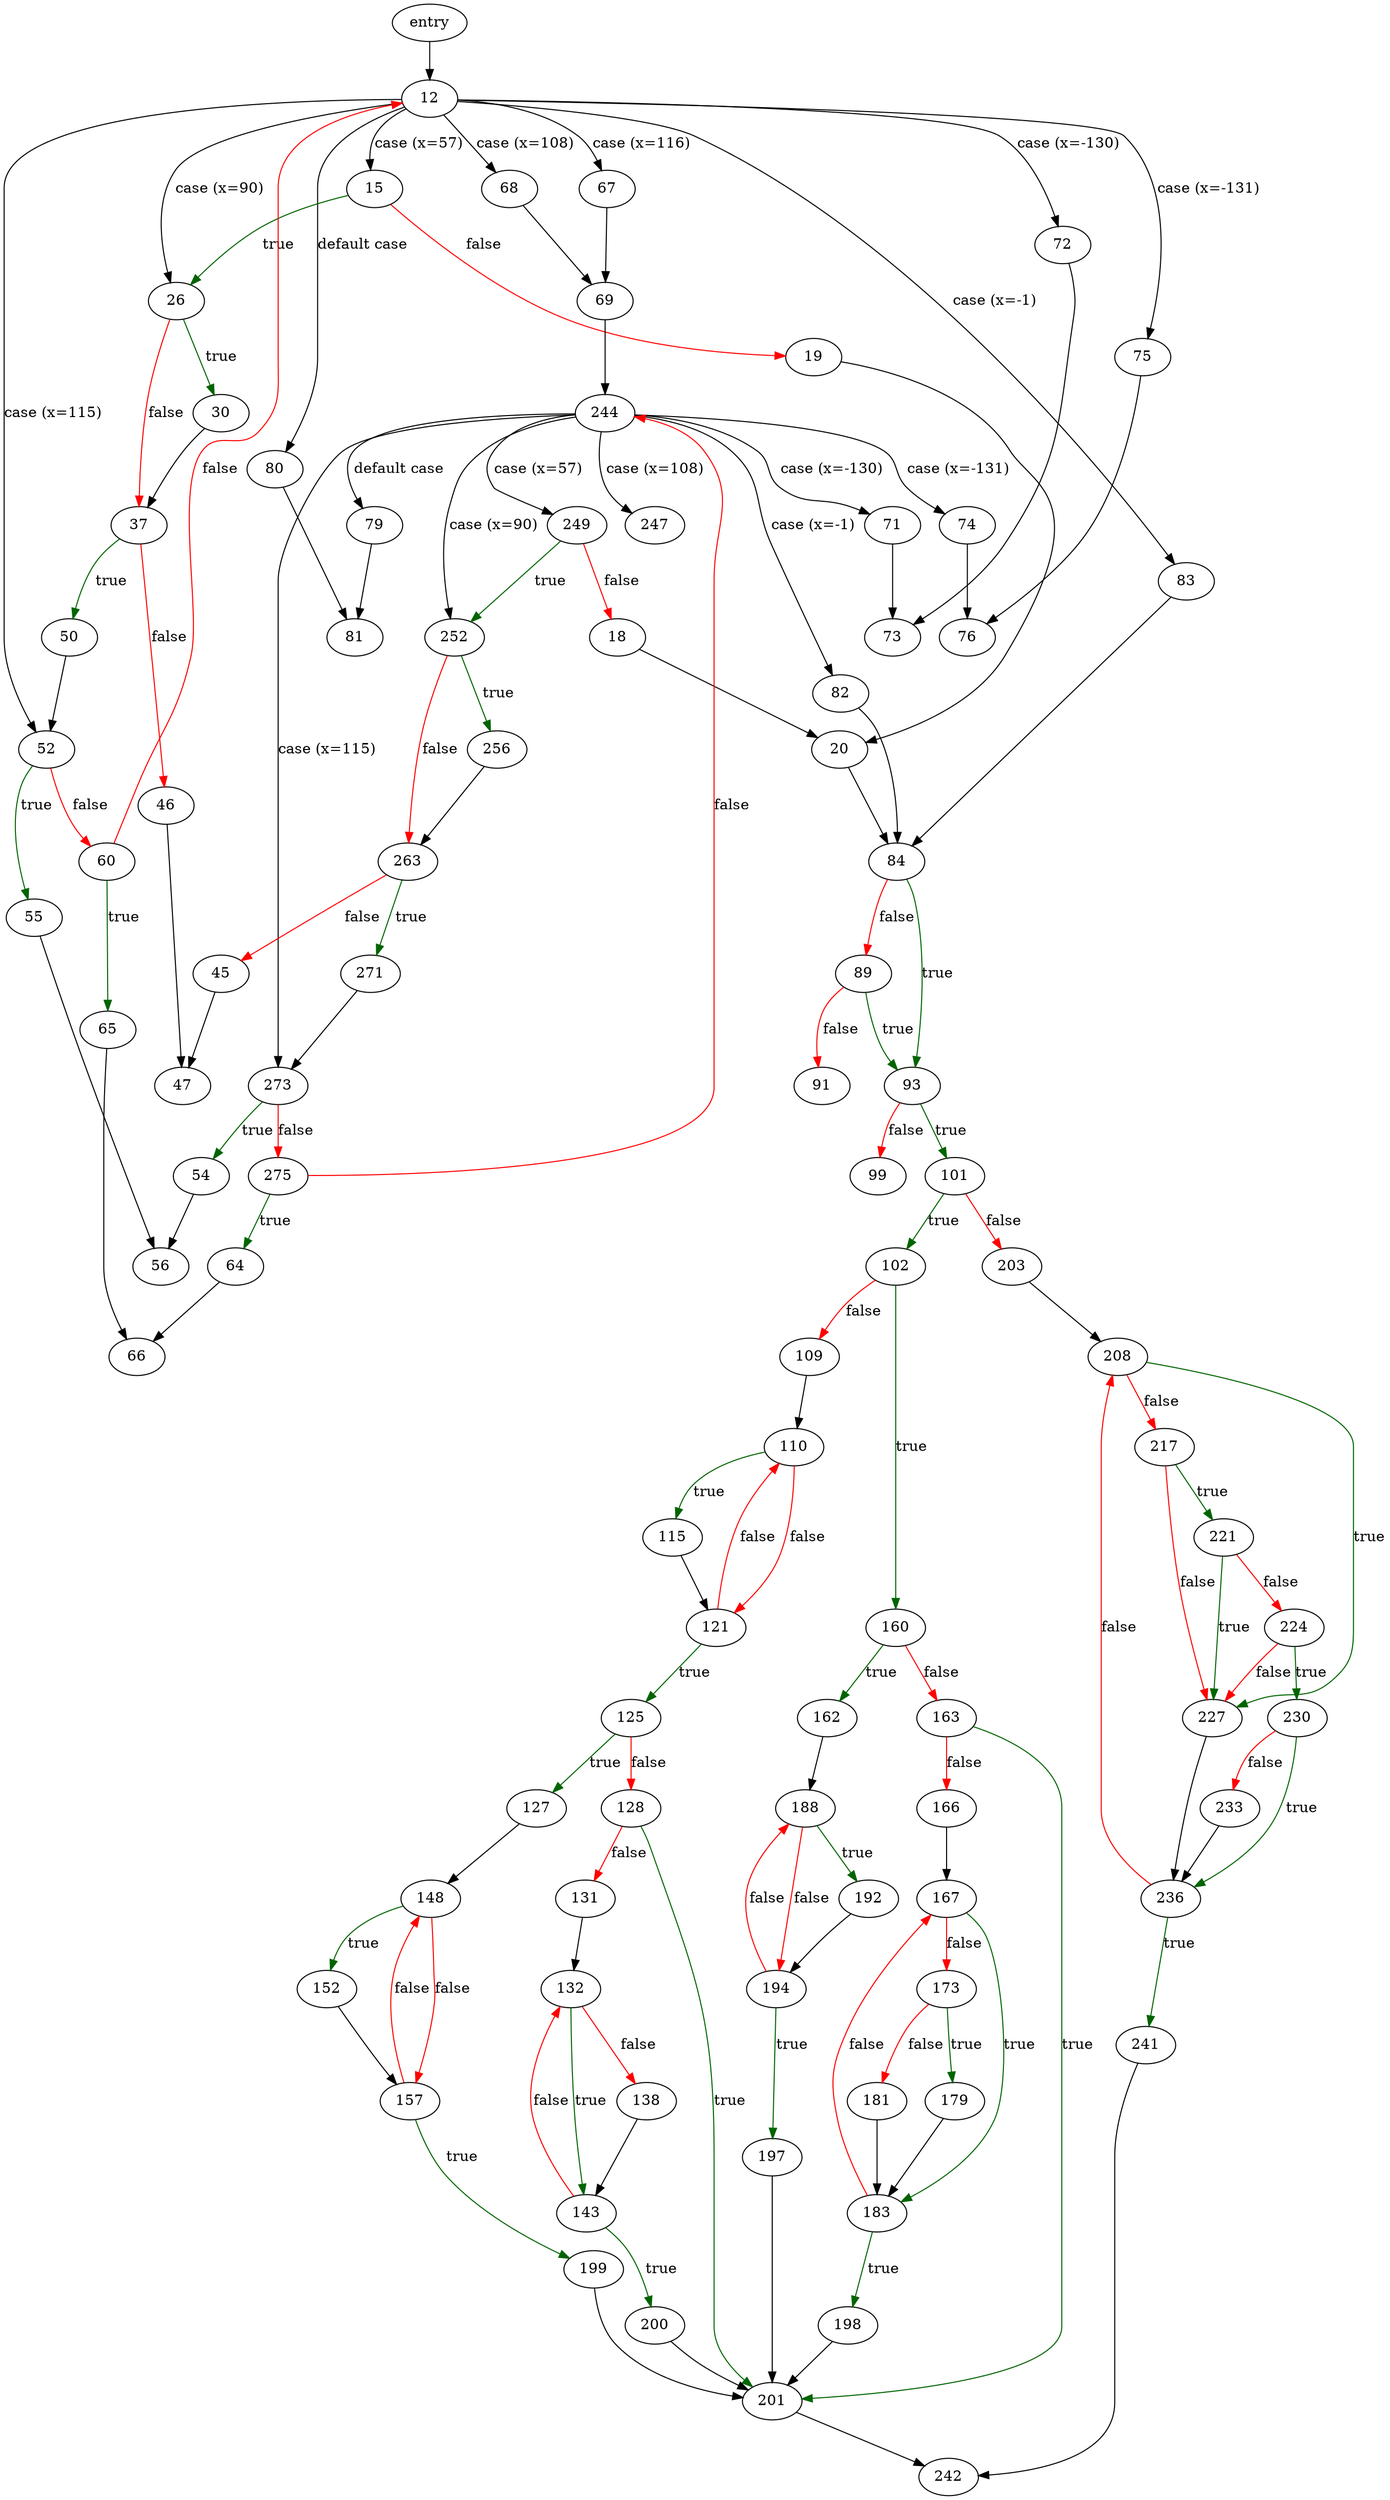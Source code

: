 digraph "main" {
	// Node definitions.
	2 [label=entry];
	12;
	15;
	18;
	19;
	20;
	26;
	30;
	37;
	45;
	46;
	47;
	50;
	52;
	54;
	55;
	56;
	60;
	64;
	65;
	66;
	67;
	68;
	69;
	71;
	72;
	73;
	74;
	75;
	76;
	79;
	80;
	81;
	82;
	83;
	84;
	89;
	91;
	93;
	99;
	101;
	102;
	109;
	110;
	115;
	121;
	125;
	127;
	128;
	131;
	132;
	138;
	143;
	148;
	152;
	157;
	160;
	162;
	163;
	166;
	167;
	173;
	179;
	181;
	183;
	188;
	192;
	194;
	197;
	198;
	199;
	200;
	201;
	203;
	208;
	217;
	221;
	224;
	227;
	230;
	233;
	236;
	241;
	242;
	244;
	247;
	249;
	252;
	256;
	263;
	271;
	273;
	275;

	// Edge definitions.
	2 -> 12;
	12 -> 15 [label="case (x=57)"];
	12 -> 26 [label="case (x=90)"];
	12 -> 52 [label="case (x=115)"];
	12 -> 67 [label="case (x=116)"];
	12 -> 68 [label="case (x=108)"];
	12 -> 72 [label="case (x=-130)"];
	12 -> 75 [label="case (x=-131)"];
	12 -> 80 [label="default case"];
	12 -> 83 [label="case (x=-1)"];
	15 -> 19 [
		color=red
		label=false
	];
	15 -> 26 [
		color=darkgreen
		label=true
	];
	18 -> 20;
	19 -> 20;
	20 -> 84;
	26 -> 30 [
		color=darkgreen
		label=true
	];
	26 -> 37 [
		color=red
		label=false
	];
	30 -> 37;
	37 -> 46 [
		color=red
		label=false
	];
	37 -> 50 [
		color=darkgreen
		label=true
	];
	45 -> 47;
	46 -> 47;
	50 -> 52;
	52 -> 55 [
		color=darkgreen
		label=true
	];
	52 -> 60 [
		color=red
		label=false
	];
	54 -> 56;
	55 -> 56;
	60 -> 12 [
		color=red
		label=false
	];
	60 -> 65 [
		color=darkgreen
		label=true
	];
	64 -> 66;
	65 -> 66;
	67 -> 69;
	68 -> 69;
	69 -> 244;
	71 -> 73;
	72 -> 73;
	74 -> 76;
	75 -> 76;
	79 -> 81;
	80 -> 81;
	82 -> 84;
	83 -> 84;
	84 -> 89 [
		color=red
		label=false
	];
	84 -> 93 [
		color=darkgreen
		label=true
	];
	89 -> 91 [
		color=red
		label=false
	];
	89 -> 93 [
		color=darkgreen
		label=true
	];
	93 -> 99 [
		color=red
		label=false
	];
	93 -> 101 [
		color=darkgreen
		label=true
	];
	101 -> 102 [
		color=darkgreen
		label=true
	];
	101 -> 203 [
		color=red
		label=false
	];
	102 -> 109 [
		color=red
		label=false
	];
	102 -> 160 [
		color=darkgreen
		label=true
	];
	109 -> 110;
	110 -> 115 [
		color=darkgreen
		label=true
	];
	110 -> 121 [
		color=red
		label=false
	];
	115 -> 121;
	121 -> 110 [
		color=red
		label=false
	];
	121 -> 125 [
		color=darkgreen
		label=true
	];
	125 -> 127 [
		color=darkgreen
		label=true
	];
	125 -> 128 [
		color=red
		label=false
	];
	127 -> 148;
	128 -> 131 [
		color=red
		label=false
	];
	128 -> 201 [
		color=darkgreen
		label=true
	];
	131 -> 132;
	132 -> 138 [
		color=red
		label=false
	];
	132 -> 143 [
		color=darkgreen
		label=true
	];
	138 -> 143;
	143 -> 132 [
		color=red
		label=false
	];
	143 -> 200 [
		color=darkgreen
		label=true
	];
	148 -> 152 [
		color=darkgreen
		label=true
	];
	148 -> 157 [
		color=red
		label=false
	];
	152 -> 157;
	157 -> 148 [
		color=red
		label=false
	];
	157 -> 199 [
		color=darkgreen
		label=true
	];
	160 -> 162 [
		color=darkgreen
		label=true
	];
	160 -> 163 [
		color=red
		label=false
	];
	162 -> 188;
	163 -> 166 [
		color=red
		label=false
	];
	163 -> 201 [
		color=darkgreen
		label=true
	];
	166 -> 167;
	167 -> 173 [
		color=red
		label=false
	];
	167 -> 183 [
		color=darkgreen
		label=true
	];
	173 -> 179 [
		color=darkgreen
		label=true
	];
	173 -> 181 [
		color=red
		label=false
	];
	179 -> 183;
	181 -> 183;
	183 -> 167 [
		color=red
		label=false
	];
	183 -> 198 [
		color=darkgreen
		label=true
	];
	188 -> 192 [
		color=darkgreen
		label=true
	];
	188 -> 194 [
		color=red
		label=false
	];
	192 -> 194;
	194 -> 188 [
		color=red
		label=false
	];
	194 -> 197 [
		color=darkgreen
		label=true
	];
	197 -> 201;
	198 -> 201;
	199 -> 201;
	200 -> 201;
	201 -> 242;
	203 -> 208;
	208 -> 217 [
		color=red
		label=false
	];
	208 -> 227 [
		color=darkgreen
		label=true
	];
	217 -> 221 [
		color=darkgreen
		label=true
	];
	217 -> 227 [
		color=red
		label=false
	];
	221 -> 224 [
		color=red
		label=false
	];
	221 -> 227 [
		color=darkgreen
		label=true
	];
	224 -> 227 [
		color=red
		label=false
	];
	224 -> 230 [
		color=darkgreen
		label=true
	];
	227 -> 236;
	230 -> 233 [
		color=red
		label=false
	];
	230 -> 236 [
		color=darkgreen
		label=true
	];
	233 -> 236;
	236 -> 208 [
		color=red
		label=false
	];
	236 -> 241 [
		color=darkgreen
		label=true
	];
	241 -> 242;
	244 -> 71 [label="case (x=-130)"];
	244 -> 74 [label="case (x=-131)"];
	244 -> 79 [label="default case"];
	244 -> 82 [label="case (x=-1)"];
	244 -> 247 [label="case (x=108)"];
	244 -> 249 [label="case (x=57)"];
	244 -> 252 [label="case (x=90)"];
	244 -> 273 [label="case (x=115)"];
	249 -> 18 [
		color=red
		label=false
	];
	249 -> 252 [
		color=darkgreen
		label=true
	];
	252 -> 256 [
		color=darkgreen
		label=true
	];
	252 -> 263 [
		color=red
		label=false
	];
	256 -> 263;
	263 -> 45 [
		color=red
		label=false
	];
	263 -> 271 [
		color=darkgreen
		label=true
	];
	271 -> 273;
	273 -> 54 [
		color=darkgreen
		label=true
	];
	273 -> 275 [
		color=red
		label=false
	];
	275 -> 64 [
		color=darkgreen
		label=true
	];
	275 -> 244 [
		color=red
		label=false
	];
}